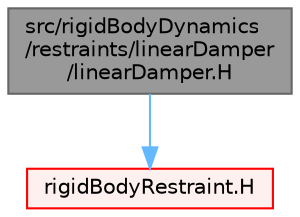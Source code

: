 digraph "src/rigidBodyDynamics/restraints/linearDamper/linearDamper.H"
{
 // LATEX_PDF_SIZE
  bgcolor="transparent";
  edge [fontname=Helvetica,fontsize=10,labelfontname=Helvetica,labelfontsize=10];
  node [fontname=Helvetica,fontsize=10,shape=box,height=0.2,width=0.4];
  Node1 [id="Node000001",label="src/rigidBodyDynamics\l/restraints/linearDamper\l/linearDamper.H",height=0.2,width=0.4,color="gray40", fillcolor="grey60", style="filled", fontcolor="black",tooltip=" "];
  Node1 -> Node2 [id="edge1_Node000001_Node000002",color="steelblue1",style="solid",tooltip=" "];
  Node2 [id="Node000002",label="rigidBodyRestraint.H",height=0.2,width=0.4,color="red", fillcolor="#FFF0F0", style="filled",URL="$rigidBodyRestraint_8H.html",tooltip=" "];
}
